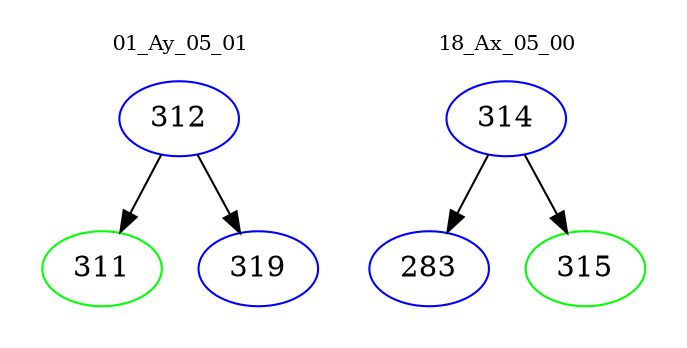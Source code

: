 digraph{
subgraph cluster_0 {
color = white
label = "01_Ay_05_01";
fontsize=10;
T0_312 [label="312", color="blue"]
T0_312 -> T0_311 [color="black"]
T0_311 [label="311", color="green"]
T0_312 -> T0_319 [color="black"]
T0_319 [label="319", color="blue"]
}
subgraph cluster_1 {
color = white
label = "18_Ax_05_00";
fontsize=10;
T1_314 [label="314", color="blue"]
T1_314 -> T1_283 [color="black"]
T1_283 [label="283", color="blue"]
T1_314 -> T1_315 [color="black"]
T1_315 [label="315", color="green"]
}
}
